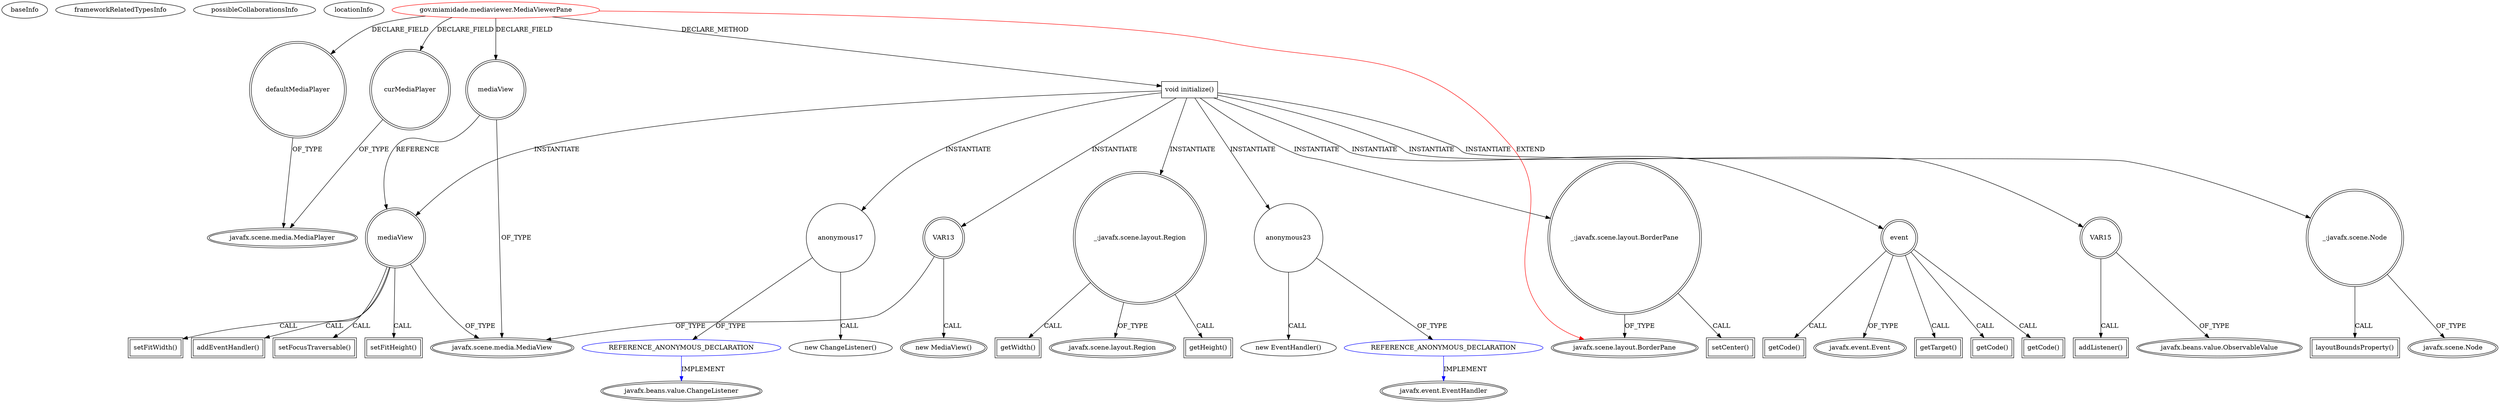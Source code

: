 digraph {
baseInfo[graphId=3628,category="extension_graph",isAnonymous=false,possibleRelation=true]
frameworkRelatedTypesInfo[0="javafx.scene.layout.BorderPane"]
possibleCollaborationsInfo[0="3628~CLIENT_METHOD_DECLARATION-INSTANTIATION-~javafx.scene.layout.BorderPane ~javafx.event.EventHandler ~false~true",1="3628~CLIENT_METHOD_DECLARATION-INSTANTIATION-~javafx.scene.layout.BorderPane ~javafx.beans.value.ChangeListener ~false~true"]
locationInfo[projectName="miamidade-spook-detector",filePath="/miamidade-spook-detector/spook-detector-master/src/gov/miamidade/mediaviewer/MediaViewerPane.java",contextSignature="MediaViewerPane",graphId="3628"]
0[label="gov.miamidade.mediaviewer.MediaViewerPane",vertexType="ROOT_CLIENT_CLASS_DECLARATION",isFrameworkType=false,color=red]
1[label="javafx.scene.layout.BorderPane",vertexType="FRAMEWORK_CLASS_TYPE",isFrameworkType=true,peripheries=2]
2[label="curMediaPlayer",vertexType="FIELD_DECLARATION",isFrameworkType=true,peripheries=2,shape=circle]
3[label="javafx.scene.media.MediaPlayer",vertexType="FRAMEWORK_CLASS_TYPE",isFrameworkType=true,peripheries=2]
4[label="defaultMediaPlayer",vertexType="FIELD_DECLARATION",isFrameworkType=true,peripheries=2,shape=circle]
6[label="mediaView",vertexType="FIELD_DECLARATION",isFrameworkType=true,peripheries=2,shape=circle]
7[label="javafx.scene.media.MediaView",vertexType="FRAMEWORK_CLASS_TYPE",isFrameworkType=true,peripheries=2]
59[label="void initialize()",vertexType="CLIENT_METHOD_DECLARATION",isFrameworkType=false,shape=box]
61[label="VAR13",vertexType="VARIABLE_EXPRESION",isFrameworkType=true,peripheries=2,shape=circle]
60[label="new MediaView()",vertexType="CONSTRUCTOR_CALL",isFrameworkType=true,peripheries=2]
63[label="_:javafx.scene.layout.BorderPane",vertexType="VARIABLE_EXPRESION",isFrameworkType=true,peripheries=2,shape=circle]
64[label="setCenter()",vertexType="INSIDE_CALL",isFrameworkType=true,peripheries=2,shape=box]
66[label="VAR15",vertexType="VARIABLE_EXPRESION",isFrameworkType=true,peripheries=2,shape=circle]
68[label="javafx.beans.value.ObservableValue",vertexType="FRAMEWORK_INTERFACE_TYPE",isFrameworkType=true,peripheries=2]
67[label="addListener()",vertexType="INSIDE_CALL",isFrameworkType=true,peripheries=2,shape=box]
69[label="_:javafx.scene.Node",vertexType="VARIABLE_EXPRESION",isFrameworkType=true,peripheries=2,shape=circle]
71[label="javafx.scene.Node",vertexType="FRAMEWORK_CLASS_TYPE",isFrameworkType=true,peripheries=2]
70[label="layoutBoundsProperty()",vertexType="INSIDE_CALL",isFrameworkType=true,peripheries=2,shape=box]
73[label="anonymous17",vertexType="VARIABLE_EXPRESION",isFrameworkType=false,shape=circle]
74[label="REFERENCE_ANONYMOUS_DECLARATION",vertexType="REFERENCE_ANONYMOUS_DECLARATION",isFrameworkType=false,color=blue]
75[label="javafx.beans.value.ChangeListener",vertexType="FRAMEWORK_INTERFACE_TYPE",isFrameworkType=true,peripheries=2]
72[label="new ChangeListener()",vertexType="CONSTRUCTOR_CALL",isFrameworkType=false]
76[label="mediaView",vertexType="VARIABLE_EXPRESION",isFrameworkType=true,peripheries=2,shape=circle]
77[label="setFitHeight()",vertexType="INSIDE_CALL",isFrameworkType=true,peripheries=2,shape=box]
79[label="_:javafx.scene.layout.Region",vertexType="VARIABLE_EXPRESION",isFrameworkType=true,peripheries=2,shape=circle]
81[label="javafx.scene.layout.Region",vertexType="FRAMEWORK_CLASS_TYPE",isFrameworkType=true,peripheries=2]
80[label="getHeight()",vertexType="INSIDE_CALL",isFrameworkType=true,peripheries=2,shape=box]
83[label="setFitWidth()",vertexType="INSIDE_CALL",isFrameworkType=true,peripheries=2,shape=box]
85[label="getWidth()",vertexType="INSIDE_CALL",isFrameworkType=true,peripheries=2,shape=box]
87[label="addEventHandler()",vertexType="INSIDE_CALL",isFrameworkType=true,peripheries=2,shape=box]
89[label="anonymous23",vertexType="VARIABLE_EXPRESION",isFrameworkType=false,shape=circle]
90[label="REFERENCE_ANONYMOUS_DECLARATION",vertexType="REFERENCE_ANONYMOUS_DECLARATION",isFrameworkType=false,color=blue]
91[label="javafx.event.EventHandler",vertexType="FRAMEWORK_INTERFACE_TYPE",isFrameworkType=true,peripheries=2]
88[label="new EventHandler()",vertexType="CONSTRUCTOR_CALL",isFrameworkType=false]
92[label="event",vertexType="VARIABLE_EXPRESION",isFrameworkType=true,peripheries=2,shape=circle]
94[label="javafx.event.Event",vertexType="FRAMEWORK_CLASS_TYPE",isFrameworkType=true,peripheries=2]
93[label="getTarget()",vertexType="INSIDE_CALL",isFrameworkType=true,peripheries=2,shape=box]
96[label="getCode()",vertexType="INSIDE_CALL",isFrameworkType=true,peripheries=2,shape=box]
98[label="getCode()",vertexType="INSIDE_CALL",isFrameworkType=true,peripheries=2,shape=box]
100[label="getCode()",vertexType="INSIDE_CALL",isFrameworkType=true,peripheries=2,shape=box]
102[label="setFocusTraversable()",vertexType="INSIDE_CALL",isFrameworkType=true,peripheries=2,shape=box]
0->1[label="EXTEND",color=red]
0->2[label="DECLARE_FIELD"]
2->3[label="OF_TYPE"]
0->4[label="DECLARE_FIELD"]
4->3[label="OF_TYPE"]
0->6[label="DECLARE_FIELD"]
6->7[label="OF_TYPE"]
0->59[label="DECLARE_METHOD"]
59->61[label="INSTANTIATE"]
61->7[label="OF_TYPE"]
61->60[label="CALL"]
59->63[label="INSTANTIATE"]
63->1[label="OF_TYPE"]
63->64[label="CALL"]
59->66[label="INSTANTIATE"]
66->68[label="OF_TYPE"]
66->67[label="CALL"]
59->69[label="INSTANTIATE"]
69->71[label="OF_TYPE"]
69->70[label="CALL"]
59->73[label="INSTANTIATE"]
74->75[label="IMPLEMENT",color=blue]
73->74[label="OF_TYPE"]
73->72[label="CALL"]
59->76[label="INSTANTIATE"]
6->76[label="REFERENCE"]
76->7[label="OF_TYPE"]
76->77[label="CALL"]
59->79[label="INSTANTIATE"]
79->81[label="OF_TYPE"]
79->80[label="CALL"]
76->83[label="CALL"]
79->85[label="CALL"]
76->87[label="CALL"]
59->89[label="INSTANTIATE"]
90->91[label="IMPLEMENT",color=blue]
89->90[label="OF_TYPE"]
89->88[label="CALL"]
59->92[label="INSTANTIATE"]
92->94[label="OF_TYPE"]
92->93[label="CALL"]
92->96[label="CALL"]
92->98[label="CALL"]
92->100[label="CALL"]
76->102[label="CALL"]
}

